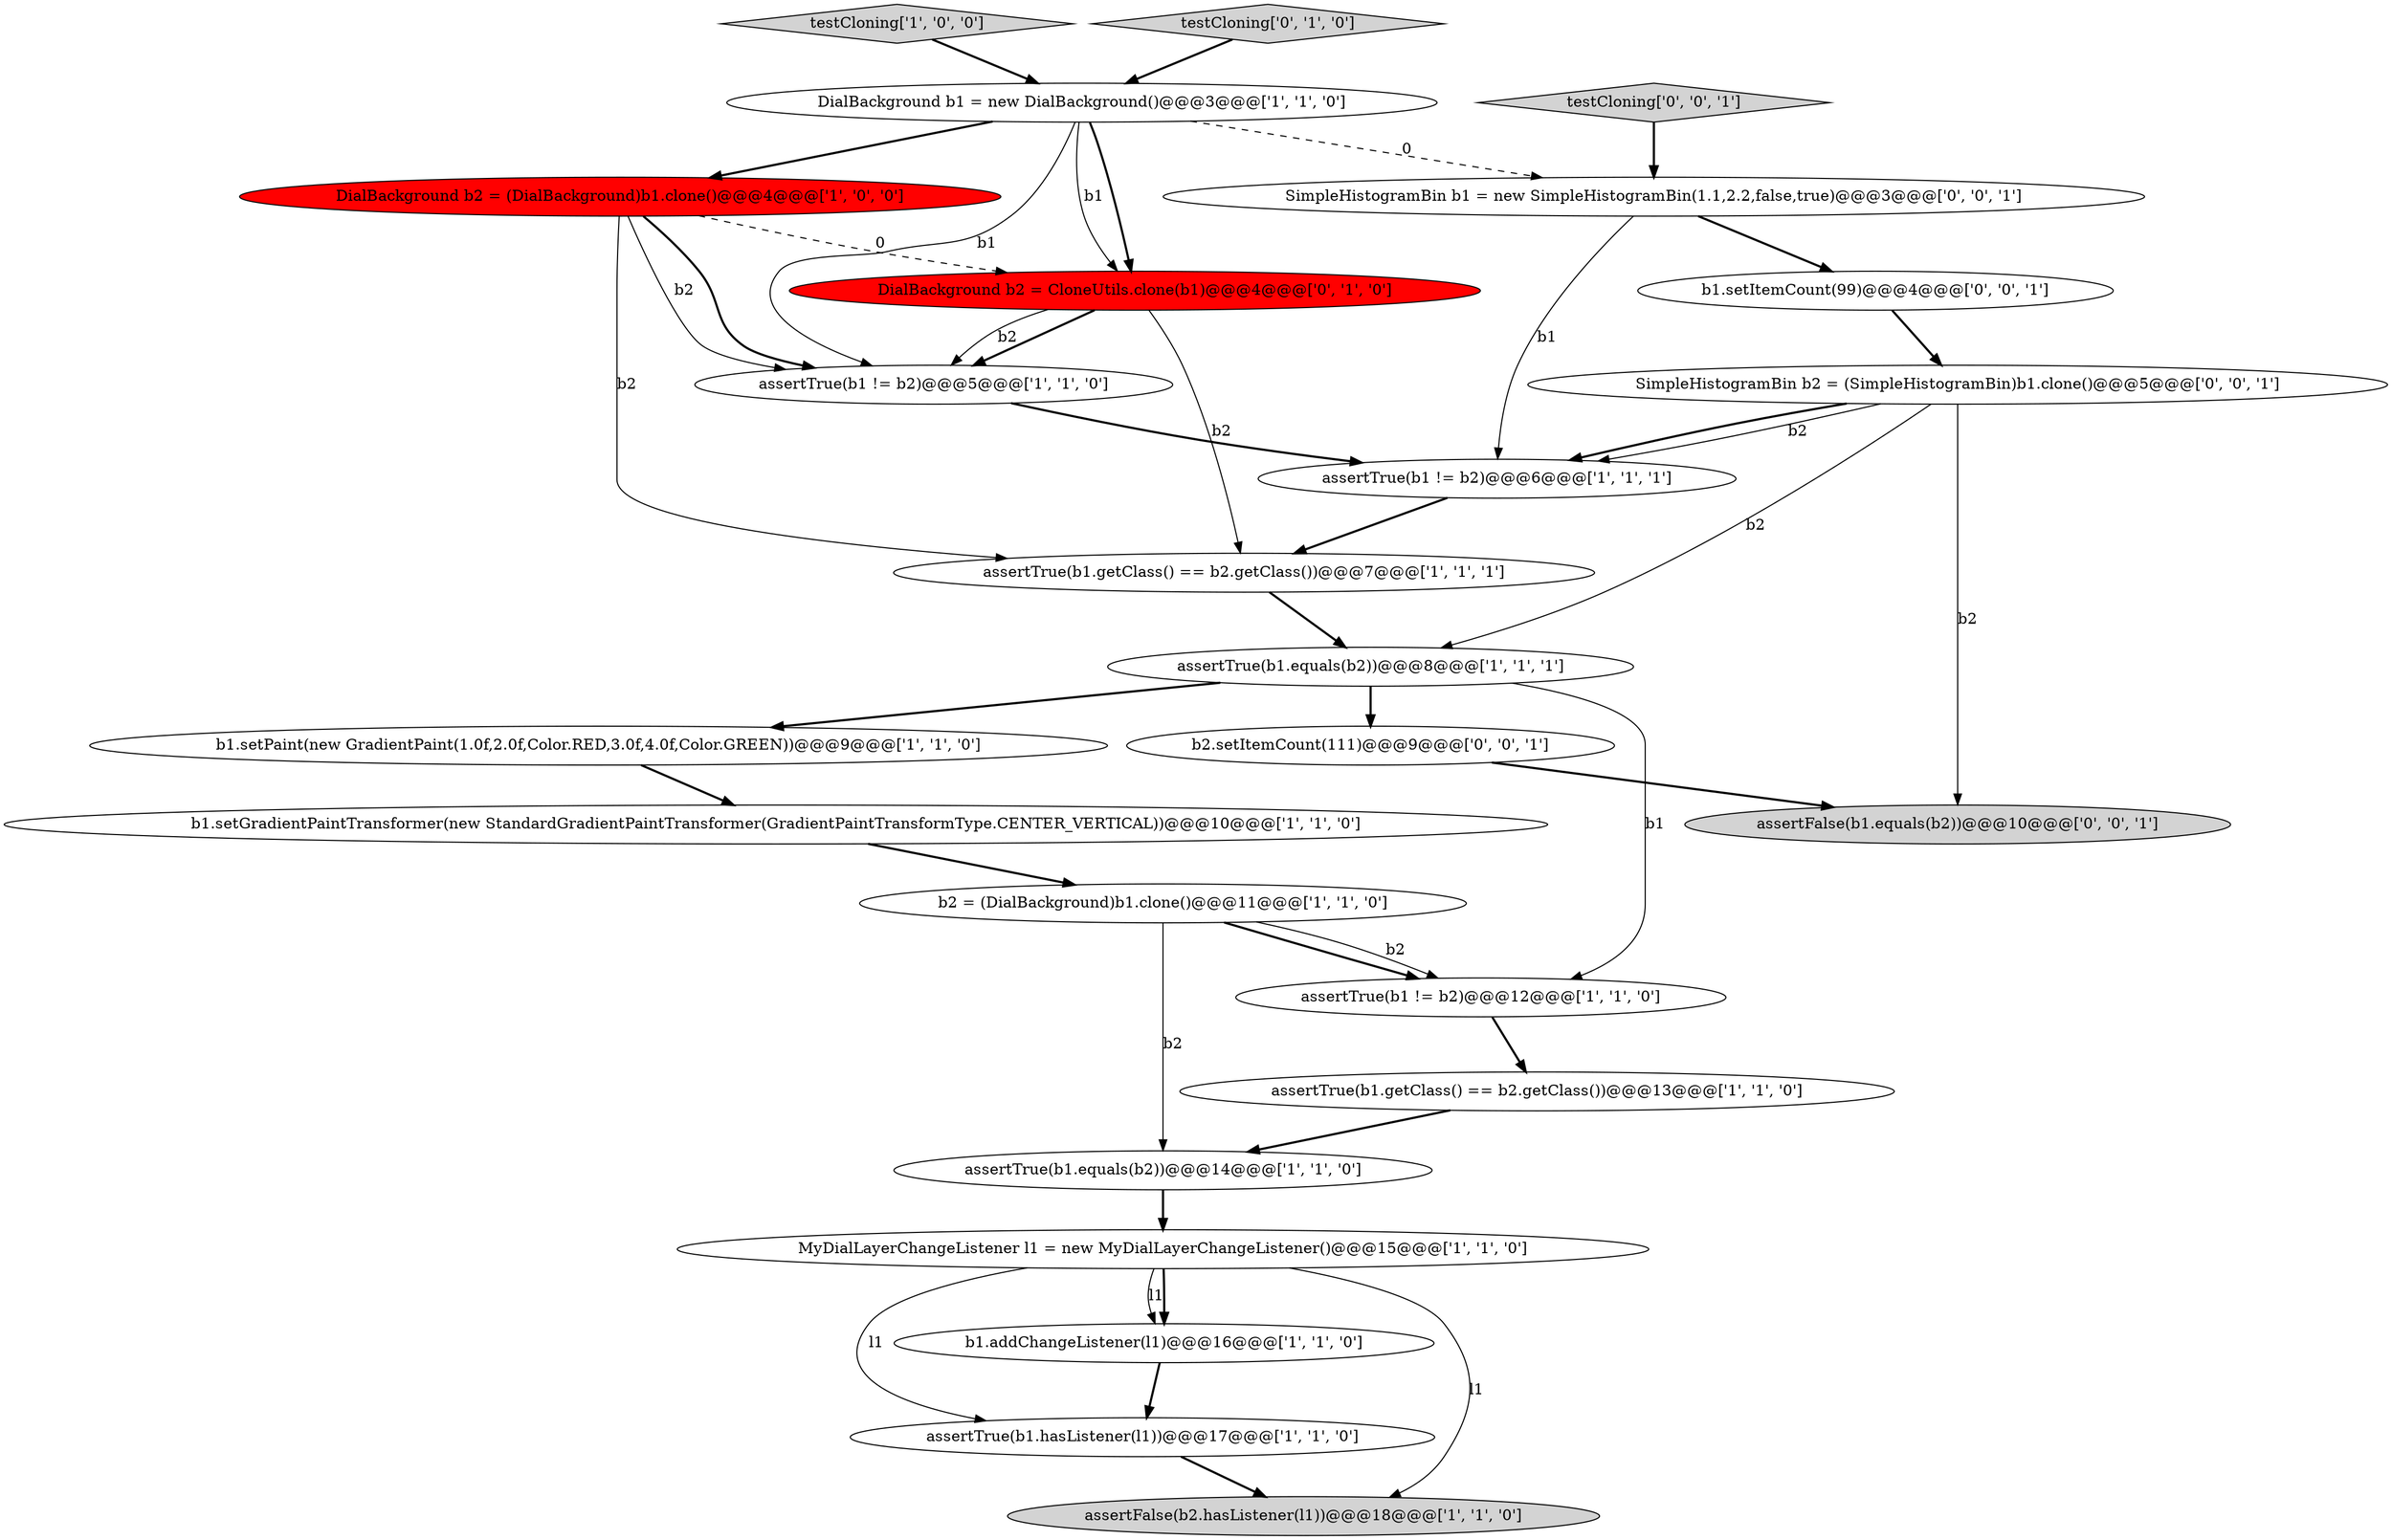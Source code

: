 digraph {
13 [style = filled, label = "assertTrue(b1.getClass() == b2.getClass())@@@7@@@['1', '1', '1']", fillcolor = white, shape = ellipse image = "AAA0AAABBB1BBB"];
4 [style = filled, label = "assertTrue(b1 != b2)@@@6@@@['1', '1', '1']", fillcolor = white, shape = ellipse image = "AAA0AAABBB1BBB"];
21 [style = filled, label = "SimpleHistogramBin b1 = new SimpleHistogramBin(1.1,2.2,false,true)@@@3@@@['0', '0', '1']", fillcolor = white, shape = ellipse image = "AAA0AAABBB3BBB"];
12 [style = filled, label = "testCloning['1', '0', '0']", fillcolor = lightgray, shape = diamond image = "AAA0AAABBB1BBB"];
23 [style = filled, label = "b2.setItemCount(111)@@@9@@@['0', '0', '1']", fillcolor = white, shape = ellipse image = "AAA0AAABBB3BBB"];
16 [style = filled, label = "assertTrue(b1.hasListener(l1))@@@17@@@['1', '1', '0']", fillcolor = white, shape = ellipse image = "AAA0AAABBB1BBB"];
9 [style = filled, label = "DialBackground b1 = new DialBackground()@@@3@@@['1', '1', '0']", fillcolor = white, shape = ellipse image = "AAA0AAABBB1BBB"];
19 [style = filled, label = "testCloning['0', '0', '1']", fillcolor = lightgray, shape = diamond image = "AAA0AAABBB3BBB"];
11 [style = filled, label = "assertTrue(b1.equals(b2))@@@14@@@['1', '1', '0']", fillcolor = white, shape = ellipse image = "AAA0AAABBB1BBB"];
6 [style = filled, label = "assertTrue(b1.equals(b2))@@@8@@@['1', '1', '1']", fillcolor = white, shape = ellipse image = "AAA0AAABBB1BBB"];
10 [style = filled, label = "assertFalse(b2.hasListener(l1))@@@18@@@['1', '1', '0']", fillcolor = lightgray, shape = ellipse image = "AAA0AAABBB1BBB"];
1 [style = filled, label = "DialBackground b2 = (DialBackground)b1.clone()@@@4@@@['1', '0', '0']", fillcolor = red, shape = ellipse image = "AAA1AAABBB1BBB"];
3 [style = filled, label = "b1.setPaint(new GradientPaint(1.0f,2.0f,Color.RED,3.0f,4.0f,Color.GREEN))@@@9@@@['1', '1', '0']", fillcolor = white, shape = ellipse image = "AAA0AAABBB1BBB"];
22 [style = filled, label = "SimpleHistogramBin b2 = (SimpleHistogramBin)b1.clone()@@@5@@@['0', '0', '1']", fillcolor = white, shape = ellipse image = "AAA0AAABBB3BBB"];
14 [style = filled, label = "assertTrue(b1 != b2)@@@5@@@['1', '1', '0']", fillcolor = white, shape = ellipse image = "AAA0AAABBB1BBB"];
8 [style = filled, label = "b2 = (DialBackground)b1.clone()@@@11@@@['1', '1', '0']", fillcolor = white, shape = ellipse image = "AAA0AAABBB1BBB"];
17 [style = filled, label = "DialBackground b2 = CloneUtils.clone(b1)@@@4@@@['0', '1', '0']", fillcolor = red, shape = ellipse image = "AAA1AAABBB2BBB"];
5 [style = filled, label = "b1.addChangeListener(l1)@@@16@@@['1', '1', '0']", fillcolor = white, shape = ellipse image = "AAA0AAABBB1BBB"];
24 [style = filled, label = "assertFalse(b1.equals(b2))@@@10@@@['0', '0', '1']", fillcolor = lightgray, shape = ellipse image = "AAA0AAABBB3BBB"];
20 [style = filled, label = "b1.setItemCount(99)@@@4@@@['0', '0', '1']", fillcolor = white, shape = ellipse image = "AAA0AAABBB3BBB"];
18 [style = filled, label = "testCloning['0', '1', '0']", fillcolor = lightgray, shape = diamond image = "AAA0AAABBB2BBB"];
7 [style = filled, label = "b1.setGradientPaintTransformer(new StandardGradientPaintTransformer(GradientPaintTransformType.CENTER_VERTICAL))@@@10@@@['1', '1', '0']", fillcolor = white, shape = ellipse image = "AAA0AAABBB1BBB"];
0 [style = filled, label = "assertTrue(b1 != b2)@@@12@@@['1', '1', '0']", fillcolor = white, shape = ellipse image = "AAA0AAABBB1BBB"];
2 [style = filled, label = "assertTrue(b1.getClass() == b2.getClass())@@@13@@@['1', '1', '0']", fillcolor = white, shape = ellipse image = "AAA0AAABBB1BBB"];
15 [style = filled, label = "MyDialLayerChangeListener l1 = new MyDialLayerChangeListener()@@@15@@@['1', '1', '0']", fillcolor = white, shape = ellipse image = "AAA0AAABBB1BBB"];
15->10 [style = solid, label="l1"];
6->3 [style = bold, label=""];
15->5 [style = solid, label="l1"];
16->10 [style = bold, label=""];
6->23 [style = bold, label=""];
1->13 [style = solid, label="b2"];
0->2 [style = bold, label=""];
4->13 [style = bold, label=""];
9->17 [style = bold, label=""];
7->8 [style = bold, label=""];
12->9 [style = bold, label=""];
1->14 [style = solid, label="b2"];
9->17 [style = solid, label="b1"];
17->13 [style = solid, label="b2"];
15->5 [style = bold, label=""];
11->15 [style = bold, label=""];
20->22 [style = bold, label=""];
22->4 [style = bold, label=""];
8->0 [style = bold, label=""];
5->16 [style = bold, label=""];
22->24 [style = solid, label="b2"];
9->14 [style = solid, label="b1"];
23->24 [style = bold, label=""];
1->17 [style = dashed, label="0"];
21->20 [style = bold, label=""];
3->7 [style = bold, label=""];
17->14 [style = bold, label=""];
9->21 [style = dashed, label="0"];
18->9 [style = bold, label=""];
6->0 [style = solid, label="b1"];
1->14 [style = bold, label=""];
17->14 [style = solid, label="b2"];
8->0 [style = solid, label="b2"];
13->6 [style = bold, label=""];
21->4 [style = solid, label="b1"];
9->1 [style = bold, label=""];
15->16 [style = solid, label="l1"];
2->11 [style = bold, label=""];
22->6 [style = solid, label="b2"];
22->4 [style = solid, label="b2"];
14->4 [style = bold, label=""];
8->11 [style = solid, label="b2"];
19->21 [style = bold, label=""];
}
